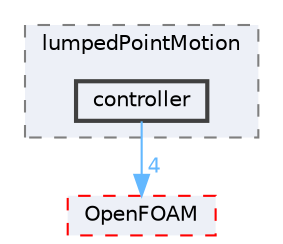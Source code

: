 digraph "src/lumpedPointMotion/controller"
{
 // LATEX_PDF_SIZE
  bgcolor="transparent";
  edge [fontname=Helvetica,fontsize=10,labelfontname=Helvetica,labelfontsize=10];
  node [fontname=Helvetica,fontsize=10,shape=box,height=0.2,width=0.4];
  compound=true
  subgraph clusterdir_f040a96d06a810e977c8591d02f7d383 {
    graph [ bgcolor="#edf0f7", pencolor="grey50", label="lumpedPointMotion", fontname=Helvetica,fontsize=10 style="filled,dashed", URL="dir_f040a96d06a810e977c8591d02f7d383.html",tooltip=""]
  dir_7d4da18f080e0089e9273831e7ea86d7 [label="controller", fillcolor="#edf0f7", color="grey25", style="filled,bold", URL="dir_7d4da18f080e0089e9273831e7ea86d7.html",tooltip=""];
  }
  dir_c5473ff19b20e6ec4dfe5c310b3778a8 [label="OpenFOAM", fillcolor="#edf0f7", color="red", style="filled,dashed", URL="dir_c5473ff19b20e6ec4dfe5c310b3778a8.html",tooltip=""];
  dir_7d4da18f080e0089e9273831e7ea86d7->dir_c5473ff19b20e6ec4dfe5c310b3778a8 [headlabel="4", labeldistance=1.5 headhref="dir_000673_002695.html" href="dir_000673_002695.html" color="steelblue1" fontcolor="steelblue1"];
}
